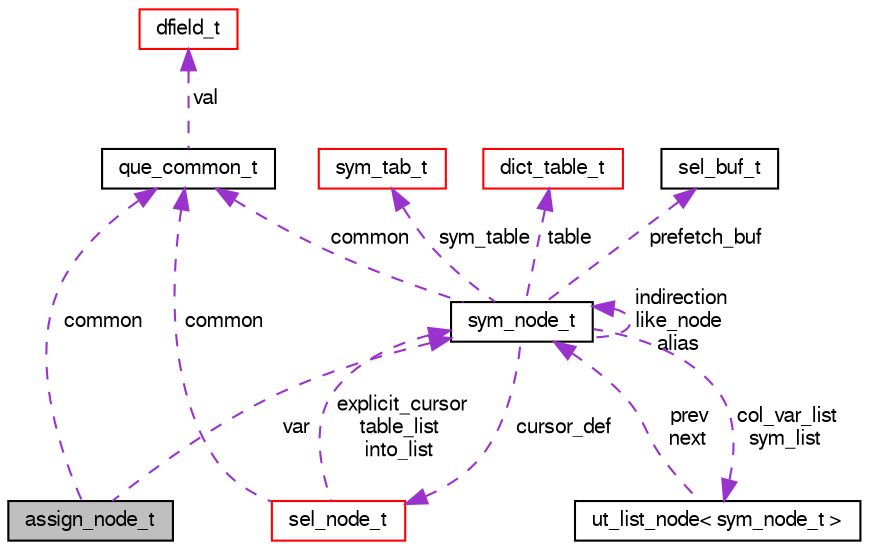 digraph "assign_node_t"
{
  bgcolor="transparent";
  edge [fontname="FreeSans",fontsize="10",labelfontname="FreeSans",labelfontsize="10"];
  node [fontname="FreeSans",fontsize="10",shape=record];
  Node1 [label="assign_node_t",height=0.2,width=0.4,color="black", fillcolor="grey75", style="filled" fontcolor="black"];
  Node2 -> Node1 [dir="back",color="darkorchid3",fontsize="10",style="dashed",label=" common" ,fontname="FreeSans"];
  Node2 [label="que_common_t",height=0.2,width=0.4,color="black",URL="$structque__common__t.html"];
  Node3 -> Node2 [dir="back",color="darkorchid3",fontsize="10",style="dashed",label=" val" ,fontname="FreeSans"];
  Node3 [label="dfield_t",height=0.2,width=0.4,color="red",URL="$structdfield__t.html"];
  Node4 -> Node1 [dir="back",color="darkorchid3",fontsize="10",style="dashed",label=" var" ,fontname="FreeSans"];
  Node4 [label="sym_node_t",height=0.2,width=0.4,color="black",URL="$structsym__node__t.html"];
  Node5 -> Node4 [dir="back",color="darkorchid3",fontsize="10",style="dashed",label=" sym_table" ,fontname="FreeSans"];
  Node5 [label="sym_tab_t",height=0.2,width=0.4,color="red",URL="$structsym__tab__t.html"];
  Node2 -> Node4 [dir="back",color="darkorchid3",fontsize="10",style="dashed",label=" common" ,fontname="FreeSans"];
  Node6 -> Node4 [dir="back",color="darkorchid3",fontsize="10",style="dashed",label=" table" ,fontname="FreeSans"];
  Node6 [label="dict_table_t",height=0.2,width=0.4,color="red",URL="$structdict__table__t.html"];
  Node7 -> Node4 [dir="back",color="darkorchid3",fontsize="10",style="dashed",label=" cursor_def" ,fontname="FreeSans"];
  Node7 [label="sel_node_t",height=0.2,width=0.4,color="red",URL="$structsel__node__t.html"];
  Node2 -> Node7 [dir="back",color="darkorchid3",fontsize="10",style="dashed",label=" common" ,fontname="FreeSans"];
  Node4 -> Node7 [dir="back",color="darkorchid3",fontsize="10",style="dashed",label=" explicit_cursor\ntable_list\ninto_list" ,fontname="FreeSans"];
  Node8 -> Node4 [dir="back",color="darkorchid3",fontsize="10",style="dashed",label=" prefetch_buf" ,fontname="FreeSans"];
  Node8 [label="sel_buf_t",height=0.2,width=0.4,color="black",URL="$structsel__buf__t.html"];
  Node9 -> Node4 [dir="back",color="darkorchid3",fontsize="10",style="dashed",label=" col_var_list\nsym_list" ,fontname="FreeSans"];
  Node9 [label="ut_list_node\< sym_node_t \>",height=0.2,width=0.4,color="black",URL="$structut__list__node.html"];
  Node4 -> Node9 [dir="back",color="darkorchid3",fontsize="10",style="dashed",label=" prev\nnext" ,fontname="FreeSans"];
  Node4 -> Node4 [dir="back",color="darkorchid3",fontsize="10",style="dashed",label=" indirection\nlike_node\nalias" ,fontname="FreeSans"];
}
